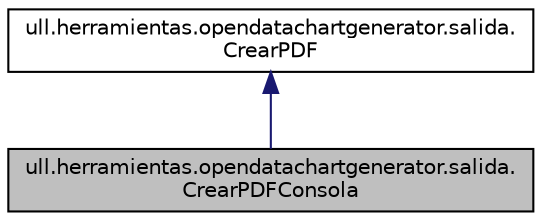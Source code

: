 digraph "ull.herramientas.opendatachartgenerator.salida.CrearPDFConsola"
{
  edge [fontname="Helvetica",fontsize="10",labelfontname="Helvetica",labelfontsize="10"];
  node [fontname="Helvetica",fontsize="10",shape=record];
  Node2 [label="ull.herramientas.opendatachartgenerator.salida.\lCrearPDFConsola",height=0.2,width=0.4,color="black", fillcolor="grey75", style="filled", fontcolor="black"];
  Node3 -> Node2 [dir="back",color="midnightblue",fontsize="10",style="solid"];
  Node3 [label="ull.herramientas.opendatachartgenerator.salida.\lCrearPDF",height=0.2,width=0.4,color="black", fillcolor="white", style="filled",URL="$classull_1_1herramientas_1_1opendatachartgenerator_1_1salida_1_1_crear_p_d_f.html",tooltip="Clase abstracta utilizada imprimir en un documento pdf esta clase será común a todas las clases de cr..."];
}
